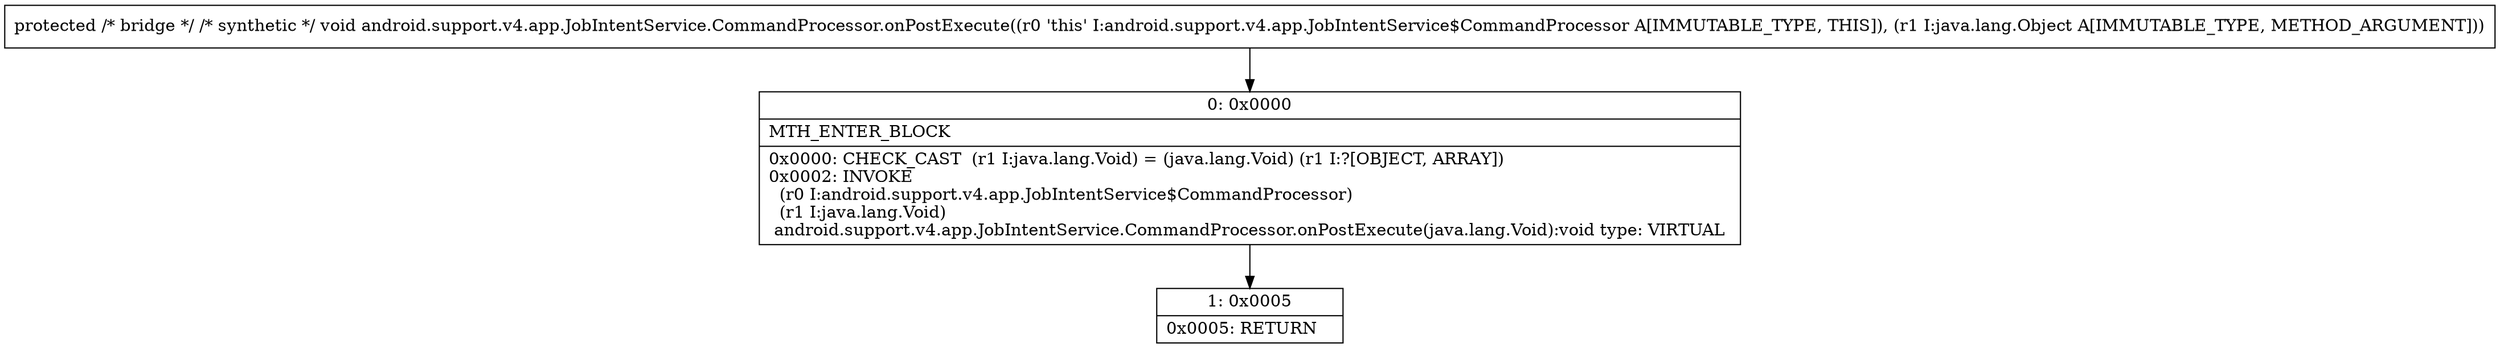 digraph "CFG forandroid.support.v4.app.JobIntentService.CommandProcessor.onPostExecute(Ljava\/lang\/Object;)V" {
Node_0 [shape=record,label="{0\:\ 0x0000|MTH_ENTER_BLOCK\l|0x0000: CHECK_CAST  (r1 I:java.lang.Void) = (java.lang.Void) (r1 I:?[OBJECT, ARRAY]) \l0x0002: INVOKE  \l  (r0 I:android.support.v4.app.JobIntentService$CommandProcessor)\l  (r1 I:java.lang.Void)\l android.support.v4.app.JobIntentService.CommandProcessor.onPostExecute(java.lang.Void):void type: VIRTUAL \l}"];
Node_1 [shape=record,label="{1\:\ 0x0005|0x0005: RETURN   \l}"];
MethodNode[shape=record,label="{protected \/* bridge *\/ \/* synthetic *\/ void android.support.v4.app.JobIntentService.CommandProcessor.onPostExecute((r0 'this' I:android.support.v4.app.JobIntentService$CommandProcessor A[IMMUTABLE_TYPE, THIS]), (r1 I:java.lang.Object A[IMMUTABLE_TYPE, METHOD_ARGUMENT])) }"];
MethodNode -> Node_0;
Node_0 -> Node_1;
}

